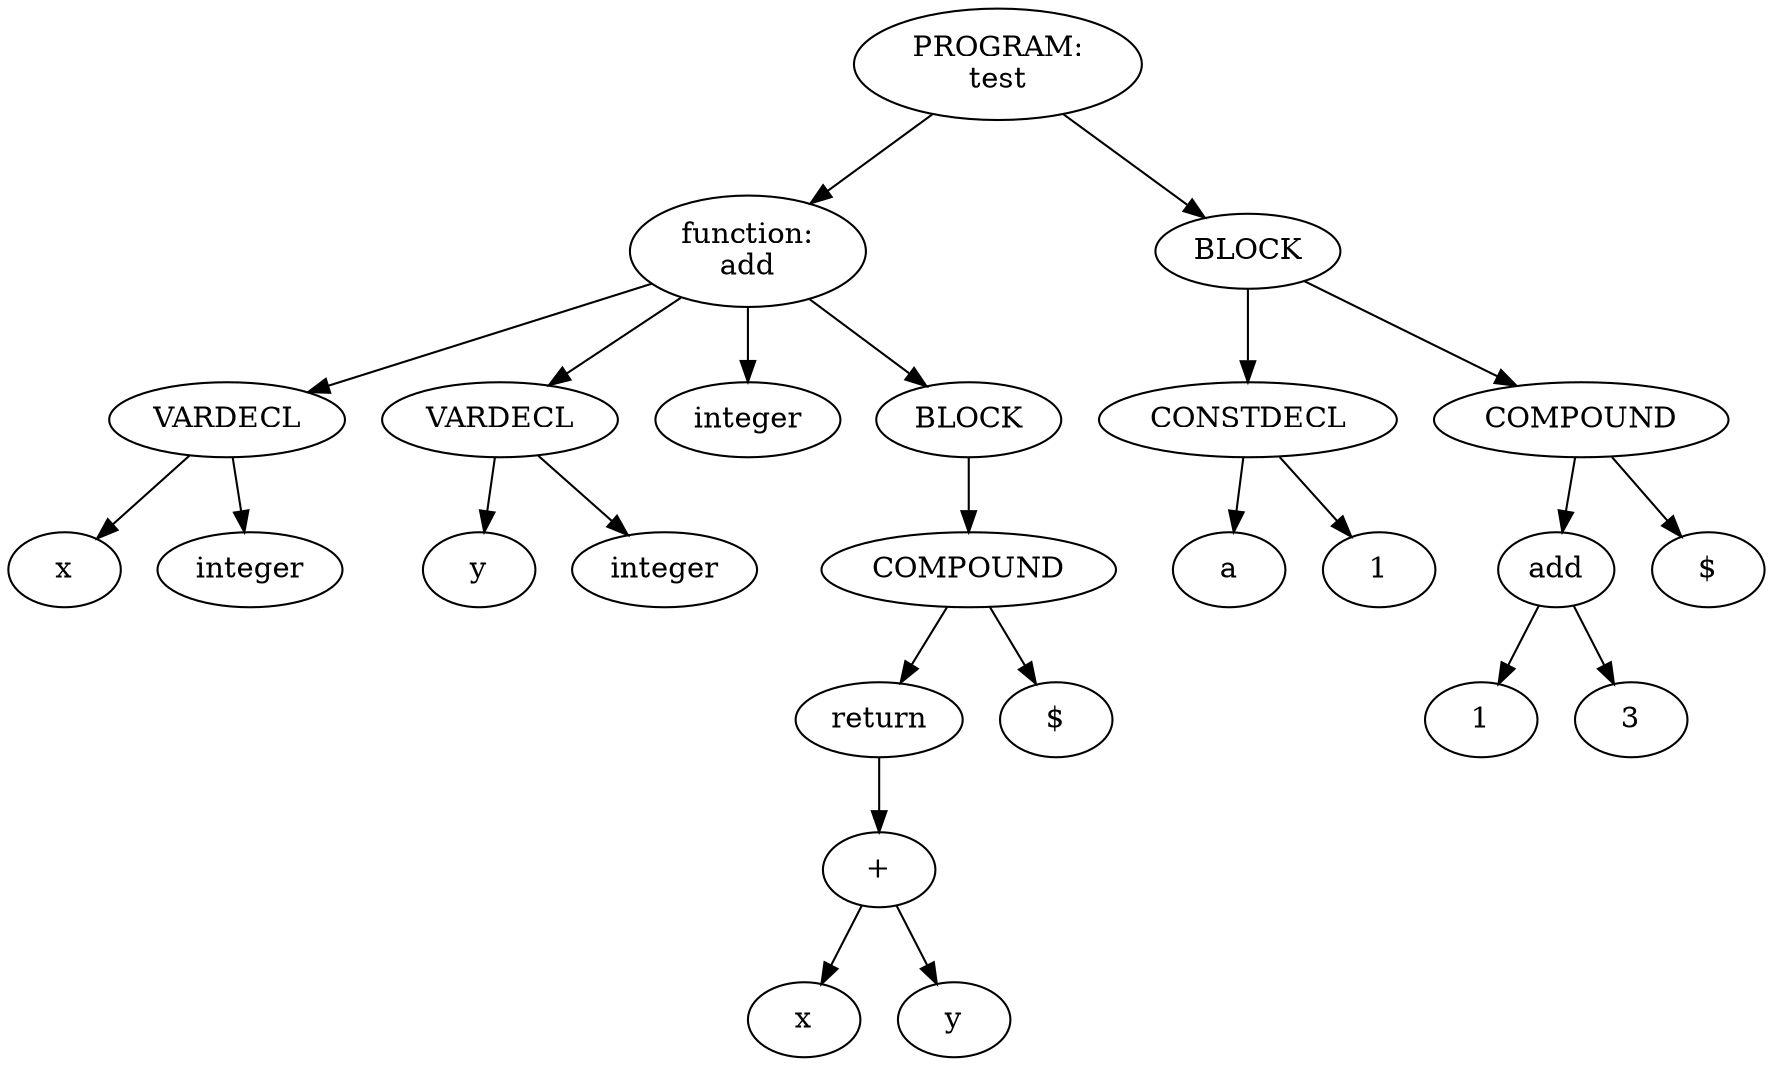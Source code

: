digraph name{
n0[label="PROGRAM:
test"]
n1[label="function:
add"]
n2[label="VARDECL"]
n3[label="x"]
n4[label="integer"]
n5[label="VARDECL"]
n6[label="y"]
n7[label="integer"]
n8[label="integer"]
n9[label="BLOCK"]
n10[label="COMPOUND"]
n11[label="return"]
n12[label="+"]
n13[label="x"]
n14[label="y"]
n15[label="$"]
n16[label="BLOCK"]
n17[label="CONSTDECL"]
n18[label="a"]
n19[label="1"]
n20[label="COMPOUND"]
n21[label="add"]
n22[label="1"]
n23[label="3"]
n24[label="$"]
n0->n1
n1->n2
n2->n3
n2->n4
n1->n5
n5->n6
n5->n7
n1->n8
n1->n9
n9->n10
n10->n11
n11->n12
n12->n13
n12->n14
n10->n15
n0->n16
n16->n17
n17->n18
n17->n19
n16->n20
n20->n21
n21->n22
n21->n23
n20->n24
}
